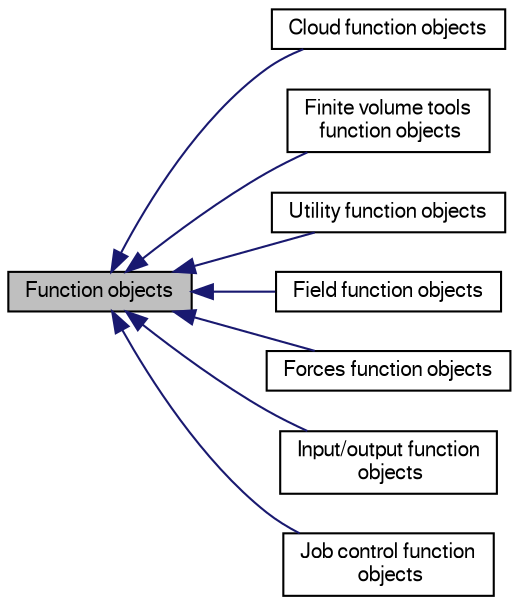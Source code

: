 digraph "Function objects"
{
  bgcolor="transparent";
  edge [fontname="FreeSans",fontsize="10",labelfontname="FreeSans",labelfontsize="10"];
  node [fontname="FreeSans",fontsize="10",shape=record];
  rankdir=LR;
  Node1 [label="Cloud function objects",height=0.2,width=0.4,color="black",URL="$a10342.html"];
  Node4 [label="Finite volume tools\l function objects",height=0.2,width=0.4,color="black",URL="$a10345.html"];
  Node7 [label="Utility function objects",height=0.2,width=0.4,color="black",URL="$a10348.html"];
  Node2 [label="Field function objects",height=0.2,width=0.4,color="black",URL="$a10343.html"];
  Node3 [label="Forces function objects",height=0.2,width=0.4,color="black",URL="$a10344.html"];
  Node5 [label="Input/output function\l objects",height=0.2,width=0.4,color="black",URL="$a10346.html"];
  Node6 [label="Job control function\l objects",height=0.2,width=0.4,color="black",URL="$a10347.html"];
  Node0 [label="Function objects",height=0.2,width=0.4,color="black", fillcolor="grey75", style="filled" fontcolor="black"];
  Node0->Node1 [shape=plaintext, color="midnightblue", dir="back", style="solid"];
  Node0->Node2 [shape=plaintext, color="midnightblue", dir="back", style="solid"];
  Node0->Node3 [shape=plaintext, color="midnightblue", dir="back", style="solid"];
  Node0->Node4 [shape=plaintext, color="midnightblue", dir="back", style="solid"];
  Node0->Node5 [shape=plaintext, color="midnightblue", dir="back", style="solid"];
  Node0->Node6 [shape=plaintext, color="midnightblue", dir="back", style="solid"];
  Node0->Node7 [shape=plaintext, color="midnightblue", dir="back", style="solid"];
}
